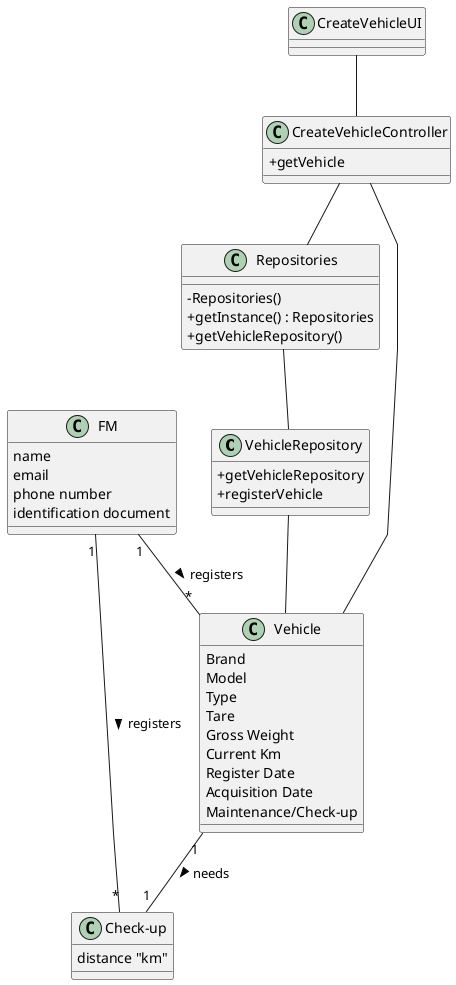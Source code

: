 @startuml
'skinparam monochrome true
skinparam packageStyle rectangle
skinparam shadowing false
skinparam linetype polyline
'skinparam linetype orto

skinparam classAttributeIconSize 0

'left to right direction

' vehicle Repository !!!1
class VehicleRepository{
    +getVehicleRepository
    +registerVehicle
}

class CreateVehicleUI{

}

class Repositories {
    - Repositories()
    + getInstance() : Repositories
    + getVehicleRepository()
}

class CreateVehicleController{
    +getVehicle

}

class FM{
    name
    email
    phone number
    identification document
}


class Vehicle{
    Brand
    Model
    Type
    Tare
    Gross Weight
    Current Km
    Register Date
    Acquisition Date
    Maintenance/Check-up
}

class Check-up{
    distance "km"
}

CreateVehicleUI -- CreateVehicleController
Repositories -- VehicleRepository
CreateVehicleController -- Repositories
VehicleRepository -- Vehicle
CreateVehicleController -- Vehicle
FM "1" -- "*" Vehicle : registers >
FM "1" -- "*" "Check-up" : registers >
Vehicle "1" -- "1" "Check-up" : needs >


@enduml
